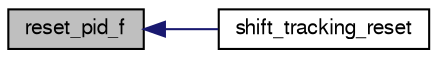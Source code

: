 digraph "reset_pid_f"
{
  edge [fontname="FreeSans",fontsize="10",labelfontname="FreeSans",labelfontsize="10"];
  node [fontname="FreeSans",fontsize="10",shape=record];
  rankdir="LR";
  Node1 [label="reset_pid_f",height=0.2,width=0.4,color="black", fillcolor="grey75", style="filled", fontcolor="black"];
  Node1 -> Node2 [dir="back",color="midnightblue",fontsize="10",style="solid",fontname="FreeSans"];
  Node2 [label="shift_tracking_reset",height=0.2,width=0.4,color="black", fillcolor="white", style="filled",URL="$shift__tracking_8h.html#afb9dd7379c32321b353d58dc8a60d970",tooltip="reset function "];
}
